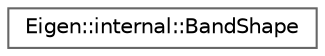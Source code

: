 digraph "Graphical Class Hierarchy"
{
 // LATEX_PDF_SIZE
  bgcolor="transparent";
  edge [fontname=Helvetica,fontsize=10,labelfontname=Helvetica,labelfontsize=10];
  node [fontname=Helvetica,fontsize=10,shape=box,height=0.2,width=0.4];
  rankdir="LR";
  Node0 [id="Node000000",label="Eigen::internal::BandShape",height=0.2,width=0.4,color="grey40", fillcolor="white", style="filled",URL="$structEigen_1_1internal_1_1BandShape.html",tooltip=" "];
}
